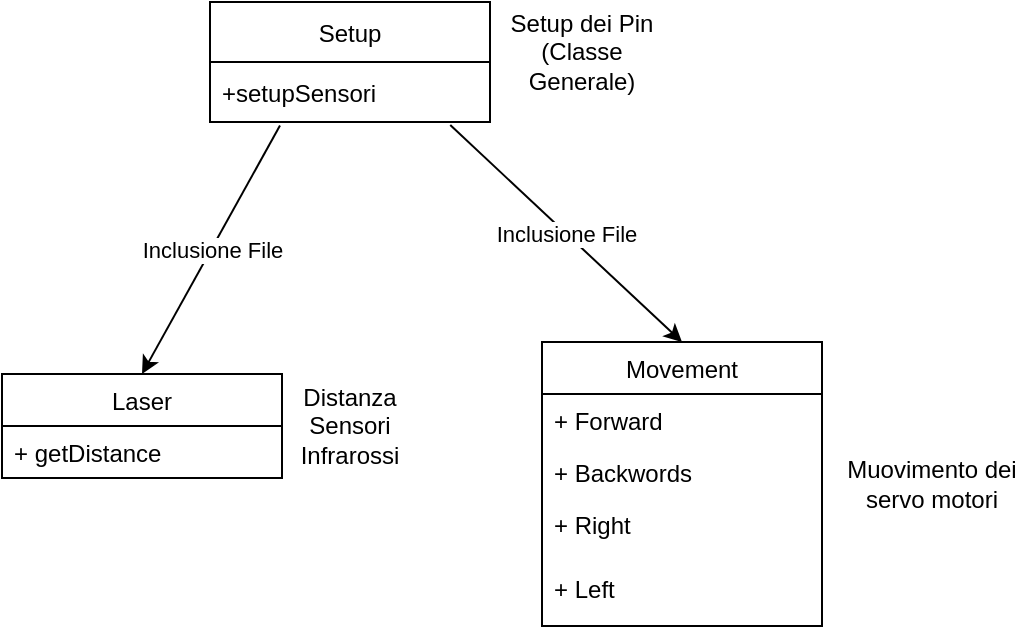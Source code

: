 <mxfile version="20.3.0" type="device"><diagram id="C5RBs43oDa-KdzZeNtuy" name="Page-1"><mxGraphModel dx="826" dy="735" grid="1" gridSize="10" guides="1" tooltips="1" connect="1" arrows="1" fold="1" page="1" pageScale="1" pageWidth="827" pageHeight="1169" math="0" shadow="0"><root><mxCell id="WIyWlLk6GJQsqaUBKTNV-0"/><mxCell id="WIyWlLk6GJQsqaUBKTNV-1" parent="WIyWlLk6GJQsqaUBKTNV-0"/><mxCell id="_7N6MiZzpRPkkpFJdElP-0" value="Setup" style="swimlane;fontStyle=0;childLayout=stackLayout;horizontal=1;startSize=30;horizontalStack=0;resizeParent=1;resizeParentMax=0;resizeLast=0;collapsible=1;marginBottom=0;" vertex="1" parent="WIyWlLk6GJQsqaUBKTNV-1"><mxGeometry x="344" y="80" width="140" height="60" as="geometry"/></mxCell><mxCell id="_7N6MiZzpRPkkpFJdElP-1" value="+setupSensori" style="text;strokeColor=none;fillColor=none;align=left;verticalAlign=middle;spacingLeft=4;spacingRight=4;overflow=hidden;points=[[0,0.5],[1,0.5]];portConstraint=eastwest;rotatable=0;" vertex="1" parent="_7N6MiZzpRPkkpFJdElP-0"><mxGeometry y="30" width="140" height="30" as="geometry"/></mxCell><mxCell id="_7N6MiZzpRPkkpFJdElP-5" value="Setup dei Pin (Classe Generale)" style="text;html=1;strokeColor=none;fillColor=none;align=center;verticalAlign=middle;whiteSpace=wrap;rounded=0;" vertex="1" parent="WIyWlLk6GJQsqaUBKTNV-1"><mxGeometry x="490" y="90" width="80" height="30" as="geometry"/></mxCell><mxCell id="_7N6MiZzpRPkkpFJdElP-6" value="Movement" style="swimlane;fontStyle=0;childLayout=stackLayout;horizontal=1;startSize=26;fillColor=none;horizontalStack=0;resizeParent=1;resizeParentMax=0;resizeLast=0;collapsible=1;marginBottom=0;" vertex="1" parent="WIyWlLk6GJQsqaUBKTNV-1"><mxGeometry x="510" y="250" width="140" height="142" as="geometry"/></mxCell><mxCell id="_7N6MiZzpRPkkpFJdElP-7" value="+ Forward" style="text;strokeColor=none;fillColor=none;align=left;verticalAlign=top;spacingLeft=4;spacingRight=4;overflow=hidden;rotatable=0;points=[[0,0.5],[1,0.5]];portConstraint=eastwest;" vertex="1" parent="_7N6MiZzpRPkkpFJdElP-6"><mxGeometry y="26" width="140" height="26" as="geometry"/></mxCell><mxCell id="_7N6MiZzpRPkkpFJdElP-8" value="+ Backwords" style="text;strokeColor=none;fillColor=none;align=left;verticalAlign=top;spacingLeft=4;spacingRight=4;overflow=hidden;rotatable=0;points=[[0,0.5],[1,0.5]];portConstraint=eastwest;" vertex="1" parent="_7N6MiZzpRPkkpFJdElP-6"><mxGeometry y="52" width="140" height="26" as="geometry"/></mxCell><mxCell id="_7N6MiZzpRPkkpFJdElP-10" value="+ Right" style="text;strokeColor=none;fillColor=none;align=left;verticalAlign=top;spacingLeft=4;spacingRight=4;overflow=hidden;rotatable=0;points=[[0,0.5],[1,0.5]];portConstraint=eastwest;" vertex="1" parent="_7N6MiZzpRPkkpFJdElP-6"><mxGeometry y="78" width="140" height="32" as="geometry"/></mxCell><mxCell id="_7N6MiZzpRPkkpFJdElP-9" value="+ Left" style="text;strokeColor=none;fillColor=none;align=left;verticalAlign=top;spacingLeft=4;spacingRight=4;overflow=hidden;rotatable=0;points=[[0,0.5],[1,0.5]];portConstraint=eastwest;" vertex="1" parent="_7N6MiZzpRPkkpFJdElP-6"><mxGeometry y="110" width="140" height="32" as="geometry"/></mxCell><mxCell id="_7N6MiZzpRPkkpFJdElP-13" value="Muovimento dei servo motori" style="text;html=1;strokeColor=none;fillColor=none;align=center;verticalAlign=middle;whiteSpace=wrap;rounded=0;" vertex="1" parent="WIyWlLk6GJQsqaUBKTNV-1"><mxGeometry x="660" y="306" width="90" height="30" as="geometry"/></mxCell><mxCell id="_7N6MiZzpRPkkpFJdElP-14" value="" style="endArrow=classic;html=1;rounded=0;exitX=0.858;exitY=1.051;exitDx=0;exitDy=0;exitPerimeter=0;entryX=0.5;entryY=0;entryDx=0;entryDy=0;" edge="1" parent="WIyWlLk6GJQsqaUBKTNV-1" source="_7N6MiZzpRPkkpFJdElP-1" target="_7N6MiZzpRPkkpFJdElP-6"><mxGeometry relative="1" as="geometry"><mxPoint x="460" y="200" as="sourcePoint"/><mxPoint x="560" y="200" as="targetPoint"/></mxGeometry></mxCell><mxCell id="_7N6MiZzpRPkkpFJdElP-15" value="Inclusione File" style="edgeLabel;resizable=0;html=1;align=center;verticalAlign=middle;" connectable="0" vertex="1" parent="_7N6MiZzpRPkkpFJdElP-14"><mxGeometry relative="1" as="geometry"/></mxCell><mxCell id="_7N6MiZzpRPkkpFJdElP-16" value="Laser" style="swimlane;fontStyle=0;childLayout=stackLayout;horizontal=1;startSize=26;fillColor=none;horizontalStack=0;resizeParent=1;resizeParentMax=0;resizeLast=0;collapsible=1;marginBottom=0;" vertex="1" parent="WIyWlLk6GJQsqaUBKTNV-1"><mxGeometry x="240" y="266" width="140" height="52" as="geometry"/></mxCell><mxCell id="_7N6MiZzpRPkkpFJdElP-17" value="+ getDistance" style="text;strokeColor=none;fillColor=none;align=left;verticalAlign=top;spacingLeft=4;spacingRight=4;overflow=hidden;rotatable=0;points=[[0,0.5],[1,0.5]];portConstraint=eastwest;" vertex="1" parent="_7N6MiZzpRPkkpFJdElP-16"><mxGeometry y="26" width="140" height="26" as="geometry"/></mxCell><mxCell id="_7N6MiZzpRPkkpFJdElP-20" value="Distanza Sensori Infrarossi" style="text;html=1;strokeColor=none;fillColor=none;align=center;verticalAlign=middle;whiteSpace=wrap;rounded=0;" vertex="1" parent="WIyWlLk6GJQsqaUBKTNV-1"><mxGeometry x="384" y="277" width="60" height="30" as="geometry"/></mxCell><mxCell id="_7N6MiZzpRPkkpFJdElP-21" value="" style="endArrow=classic;html=1;rounded=0;exitX=0.25;exitY=1.06;exitDx=0;exitDy=0;exitPerimeter=0;entryX=0.5;entryY=0;entryDx=0;entryDy=0;" edge="1" parent="WIyWlLk6GJQsqaUBKTNV-1" source="_7N6MiZzpRPkkpFJdElP-1" target="_7N6MiZzpRPkkpFJdElP-16"><mxGeometry relative="1" as="geometry"><mxPoint x="420" y="140" as="sourcePoint"/><mxPoint x="410" y="210" as="targetPoint"/></mxGeometry></mxCell><mxCell id="_7N6MiZzpRPkkpFJdElP-22" value="Inclusione File" style="edgeLabel;resizable=0;html=1;align=center;verticalAlign=middle;" connectable="0" vertex="1" parent="_7N6MiZzpRPkkpFJdElP-21"><mxGeometry relative="1" as="geometry"/></mxCell></root></mxGraphModel></diagram></mxfile>